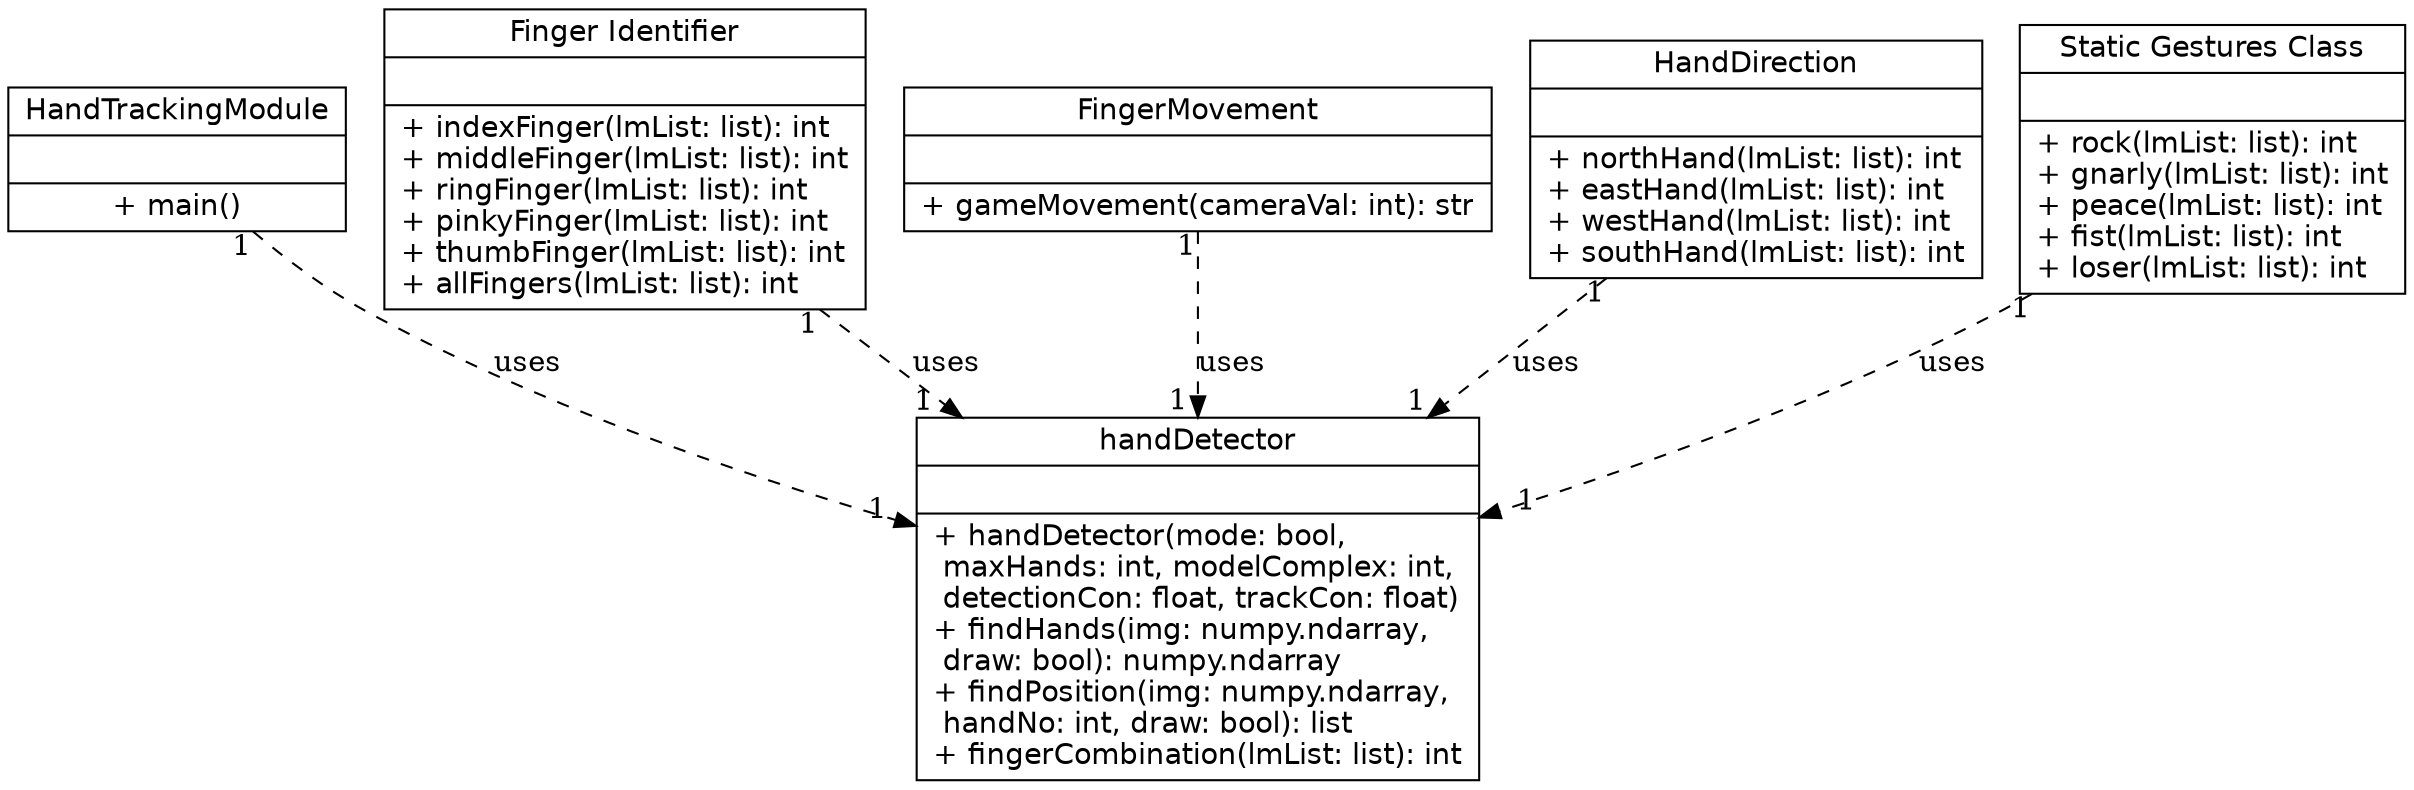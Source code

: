 digraph GamingWithGestures {
    node [
        shape = "record"
        fontname = "Verdana,DejaVu Sans,Bitstream Vera Sans"
    ];

    HandTrackingModule [
        label = "{\N||+
            main()
        }";
    ];

    handDetector [
        label = "{\N||+
            handDetector(mode: bool,\l maxHands: int, modelComplex: int,\l detectionCon: float, trackCon: float)\l+
            findHands(img: numpy.ndarray,\l draw: bool): numpy.ndarray\l+
            findPosition(img: numpy.ndarray,\l handNo: int, draw: bool): list\l+
            fingerCombination(lmList: list): int\l
        }"
    ]

    FingerIdentifier [
        label = "{Finger Identifier||+
            indexFinger(lmList: list): int\l+
            middleFinger(lmList: list): int\l+
            ringFinger(lmList: list): int\l+
            pinkyFinger(lmList: list): int\l+
            thumbFinger(lmList: list): int\l+
            allFingers(lmList: list): int\l
        }"
    ];

    FingerMovement [
        label = "{\N||+
            gameMovement(cameraVal: int): str\l
        }"
    ]

    HandDirection [
        label = "{\N||+
            northHand(lmList: list): int\l+
            eastHand(lmList: list): int\l+
            westHand(lmList: list): int\l+
            southHand(lmList: list): int\l
        }"
    ];

    StaticGesturesClass [
        label = "{Static Gestures Class||+
            rock(lmList: list): int\l+
            gnarly(lmList: list): int\l+
            peace(lmList: list): int\l+
            fist(lmList: list): int\l+
            loser(lmList: list): int\l
        }"
    ]

    HandTrackingModule -> handDetector [style="dashed", taillabel="1", label="uses", headlabel="1   "];
    FingerIdentifier -> handDetector [style="dashed", taillabel="1", label="uses", headlabel="1   "];
    FingerMovement -> handDetector [style="dashed", taillabel="1", label="uses", headlabel="1 "];
    HandDirection -> handDetector [style="dashed", taillabel="1", label="uses", headlabel="1"];
    StaticGesturesClass -> handDetector [style="dashed", taillabel="1", label="uses", headlabel="    1"];
    
}